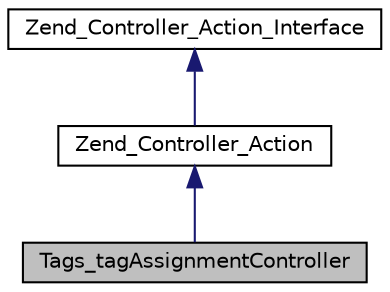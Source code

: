 digraph G
{
  edge [fontname="Helvetica",fontsize="10",labelfontname="Helvetica",labelfontsize="10"];
  node [fontname="Helvetica",fontsize="10",shape=record];
  Node1 [label="Tags_tagAssignmentController",height=0.2,width=0.4,color="black", fillcolor="grey75", style="filled" fontcolor="black"];
  Node2 -> Node1 [dir="back",color="midnightblue",fontsize="10",style="solid",fontname="Helvetica"];
  Node2 [label="Zend_Controller_Action",height=0.2,width=0.4,color="black", fillcolor="white", style="filled",URL="$class_zend___controller___action.html"];
  Node3 -> Node2 [dir="back",color="midnightblue",fontsize="10",style="solid",fontname="Helvetica"];
  Node3 [label="Zend_Controller_Action_Interface",height=0.2,width=0.4,color="black", fillcolor="white", style="filled",URL="$interface_zend___controller___action___interface.html"];
}
